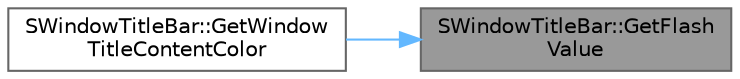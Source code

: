 digraph "SWindowTitleBar::GetFlashValue"
{
 // INTERACTIVE_SVG=YES
 // LATEX_PDF_SIZE
  bgcolor="transparent";
  edge [fontname=Helvetica,fontsize=10,labelfontname=Helvetica,labelfontsize=10];
  node [fontname=Helvetica,fontsize=10,shape=box,height=0.2,width=0.4];
  rankdir="RL";
  Node1 [id="Node000001",label="SWindowTitleBar::GetFlash\lValue",height=0.2,width=0.4,color="gray40", fillcolor="grey60", style="filled", fontcolor="black",tooltip=" "];
  Node1 -> Node2 [id="edge1_Node000001_Node000002",dir="back",color="steelblue1",style="solid",tooltip=" "];
  Node2 [id="Node000002",label="SWindowTitleBar::GetWindow\lTitleContentColor",height=0.2,width=0.4,color="grey40", fillcolor="white", style="filled",URL="$d3/df3/classSWindowTitleBar.html#aee1d4a4ffac14501ba0b767cc23506fb",tooltip=" "];
}
